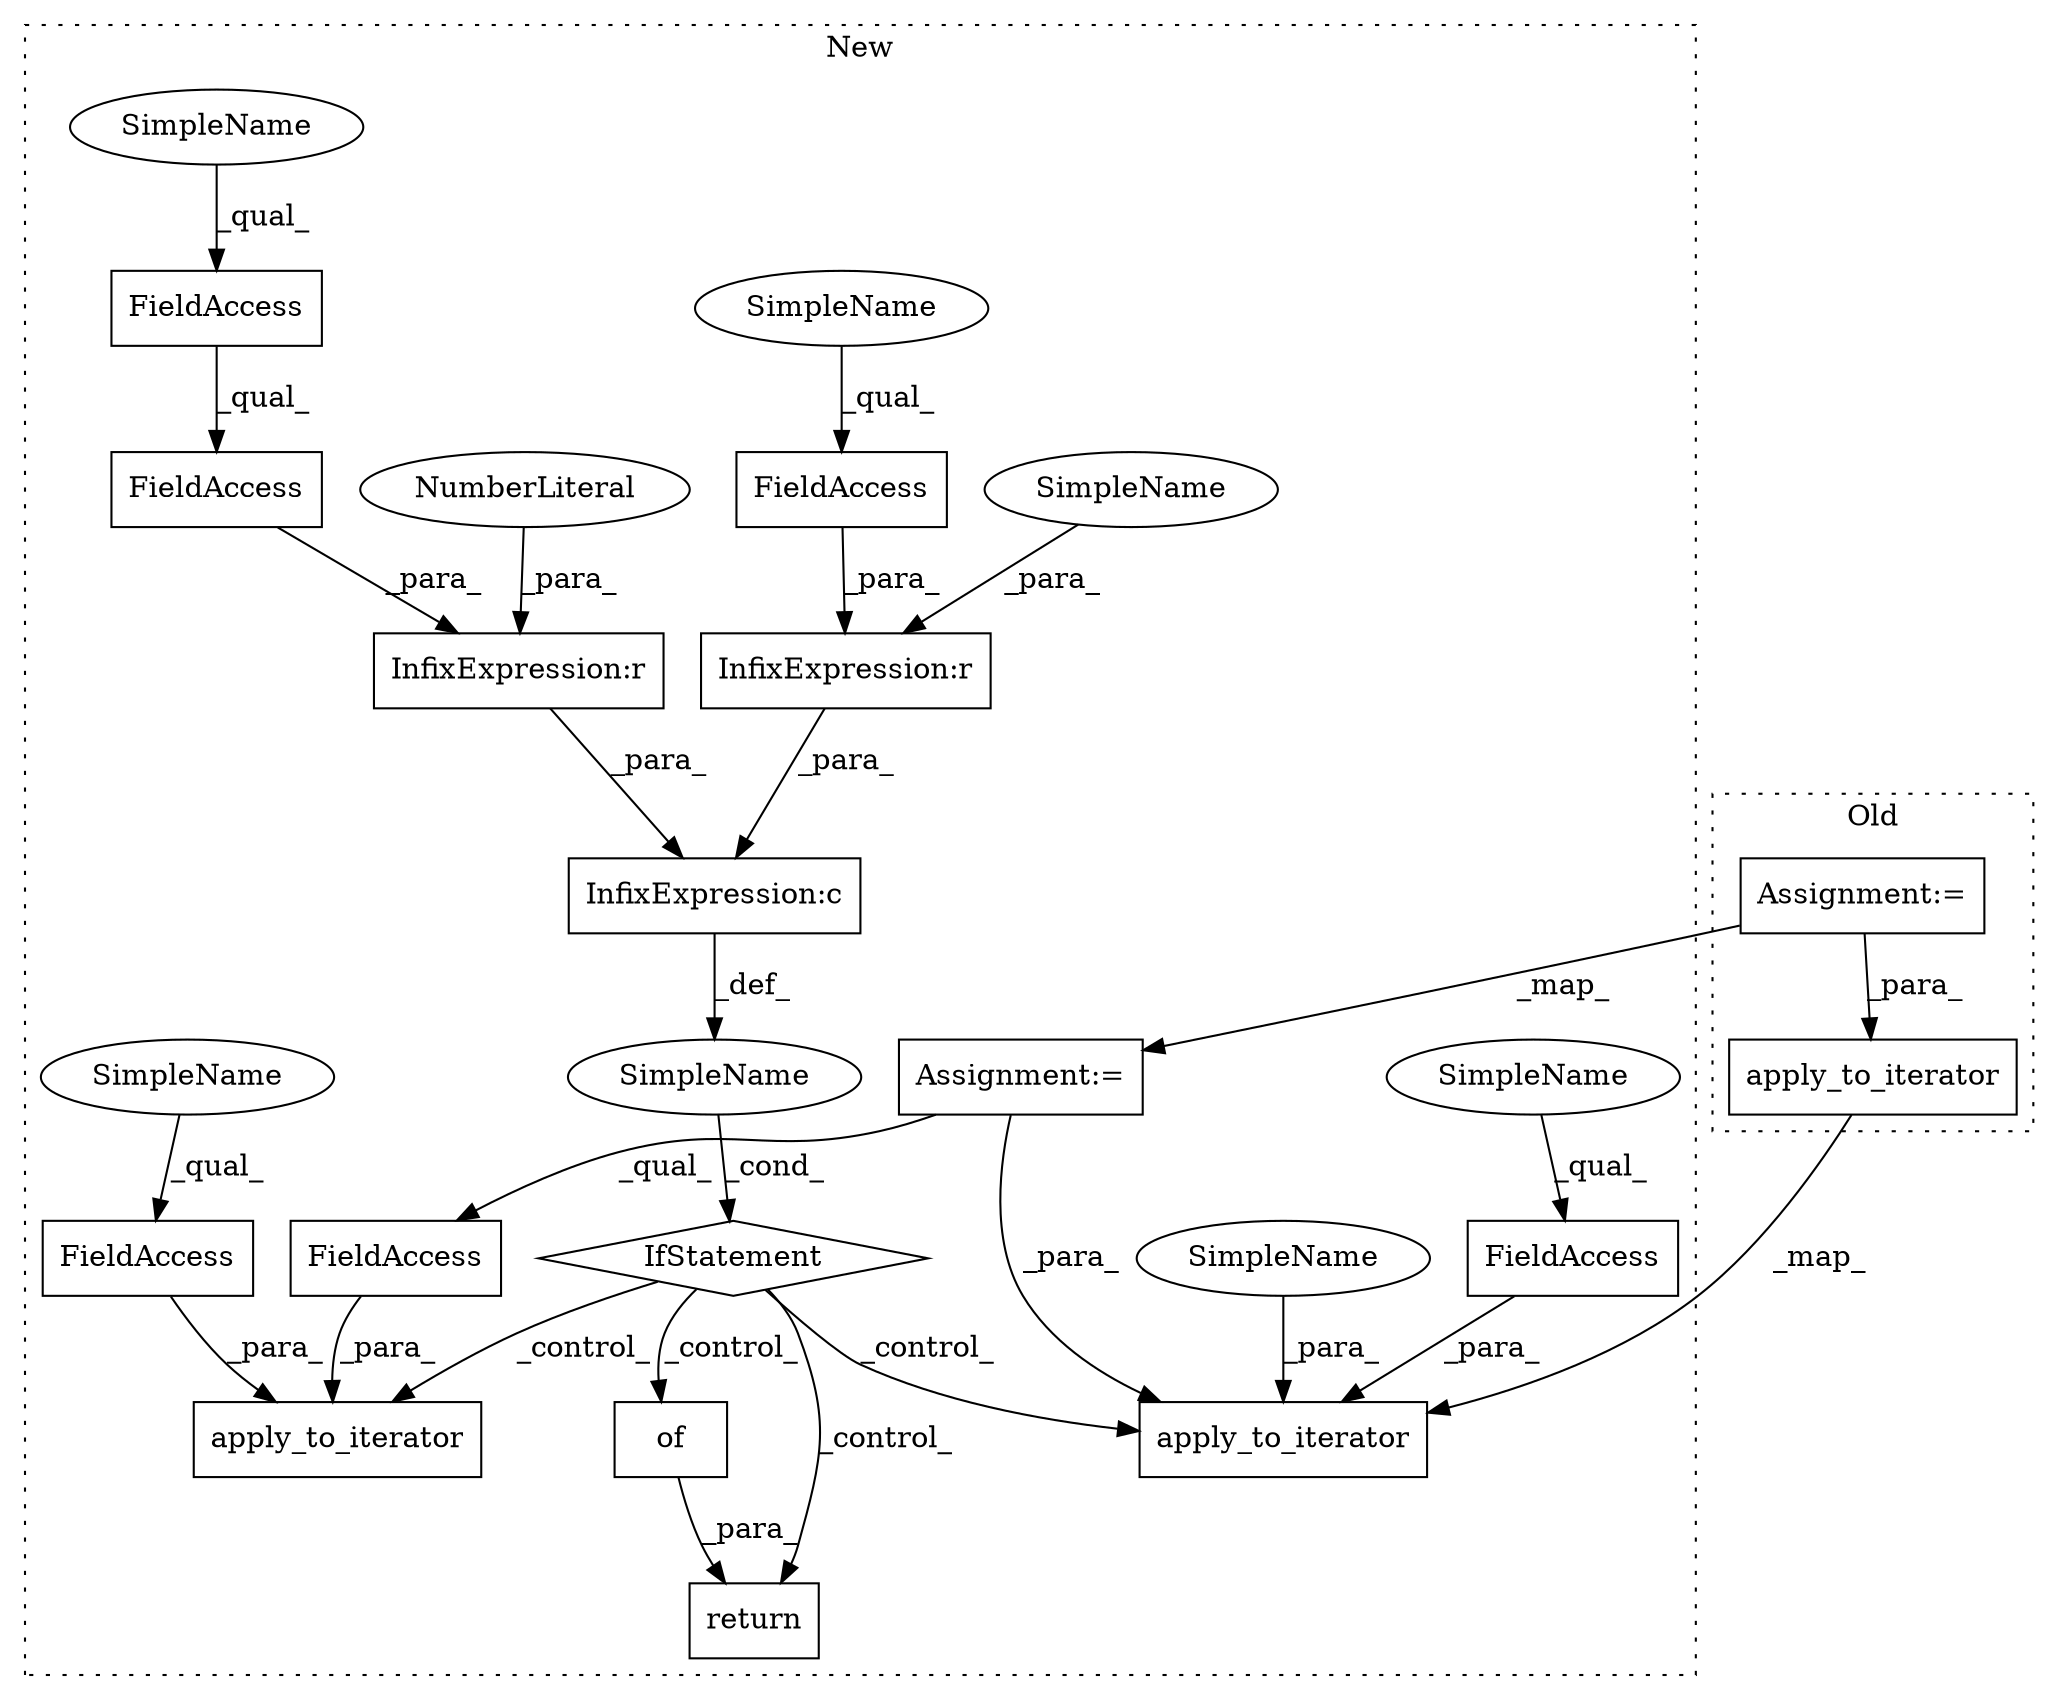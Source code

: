digraph G {
subgraph cluster0 {
1 [label="apply_to_iterator" a="32" s="1735,1770" l="18,1" shape="box"];
18 [label="Assignment:=" a="7" s="1514" l="1" shape="box"];
label = "Old";
style="dotted";
}
subgraph cluster1 {
2 [label="apply_to_iterator" a="32" s="1687,1734" l="18,1" shape="box"];
3 [label="InfixExpression:r" a="27" s="1671" l="4" shape="box"];
4 [label="NumberLiteral" a="34" s="1675" l="1" shape="ellipse"];
5 [label="InfixExpression:c" a="27" s="1652" l="4" shape="box"];
6 [label="InfixExpression:r" a="27" s="1643" l="4" shape="box"];
7 [label="apply_to_iterator" a="32" s="2001,2046" l="18,1" shape="box"];
8 [label="FieldAccess" a="22" s="1725" l="9" shape="box"];
9 [label="FieldAccess" a="22" s="1634" l="9" shape="box"];
10 [label="FieldAccess" a="22" s="2019" l="14" shape="box"];
11 [label="FieldAccess" a="22" s="1657" l="9" shape="box"];
12 [label="FieldAccess" a="22" s="1657" l="14" shape="box"];
13 [label="FieldAccess" a="22" s="2037" l="9" shape="box"];
14 [label="of" a="32" s="1754" l="4" shape="box"];
15 [label="IfStatement" a="25" s="1629,1677" l="4,2" shape="diamond"];
16 [label="SimpleName" a="42" s="" l="" shape="ellipse"];
17 [label="return" a="41" s="1743" l="7" shape="box"];
19 [label="Assignment:=" a="7" s="1601" l="1" shape="box"];
20 [label="SimpleName" a="42" s="1647" l="4" shape="ellipse"];
21 [label="SimpleName" a="42" s="1720" l="4" shape="ellipse"];
22 [label="SimpleName" a="42" s="1725" l="4" shape="ellipse"];
23 [label="SimpleName" a="42" s="1634" l="4" shape="ellipse"];
24 [label="SimpleName" a="42" s="1657" l="4" shape="ellipse"];
25 [label="SimpleName" a="42" s="2037" l="4" shape="ellipse"];
label = "New";
style="dotted";
}
1 -> 2 [label="_map_"];
3 -> 5 [label="_para_"];
4 -> 3 [label="_para_"];
5 -> 16 [label="_def_"];
6 -> 5 [label="_para_"];
8 -> 2 [label="_para_"];
9 -> 6 [label="_para_"];
10 -> 7 [label="_para_"];
11 -> 12 [label="_qual_"];
12 -> 3 [label="_para_"];
13 -> 7 [label="_para_"];
14 -> 17 [label="_para_"];
15 -> 2 [label="_control_"];
15 -> 14 [label="_control_"];
15 -> 17 [label="_control_"];
15 -> 7 [label="_control_"];
16 -> 15 [label="_cond_"];
18 -> 19 [label="_map_"];
18 -> 1 [label="_para_"];
19 -> 2 [label="_para_"];
19 -> 10 [label="_qual_"];
20 -> 6 [label="_para_"];
21 -> 2 [label="_para_"];
22 -> 8 [label="_qual_"];
23 -> 9 [label="_qual_"];
24 -> 11 [label="_qual_"];
25 -> 13 [label="_qual_"];
}